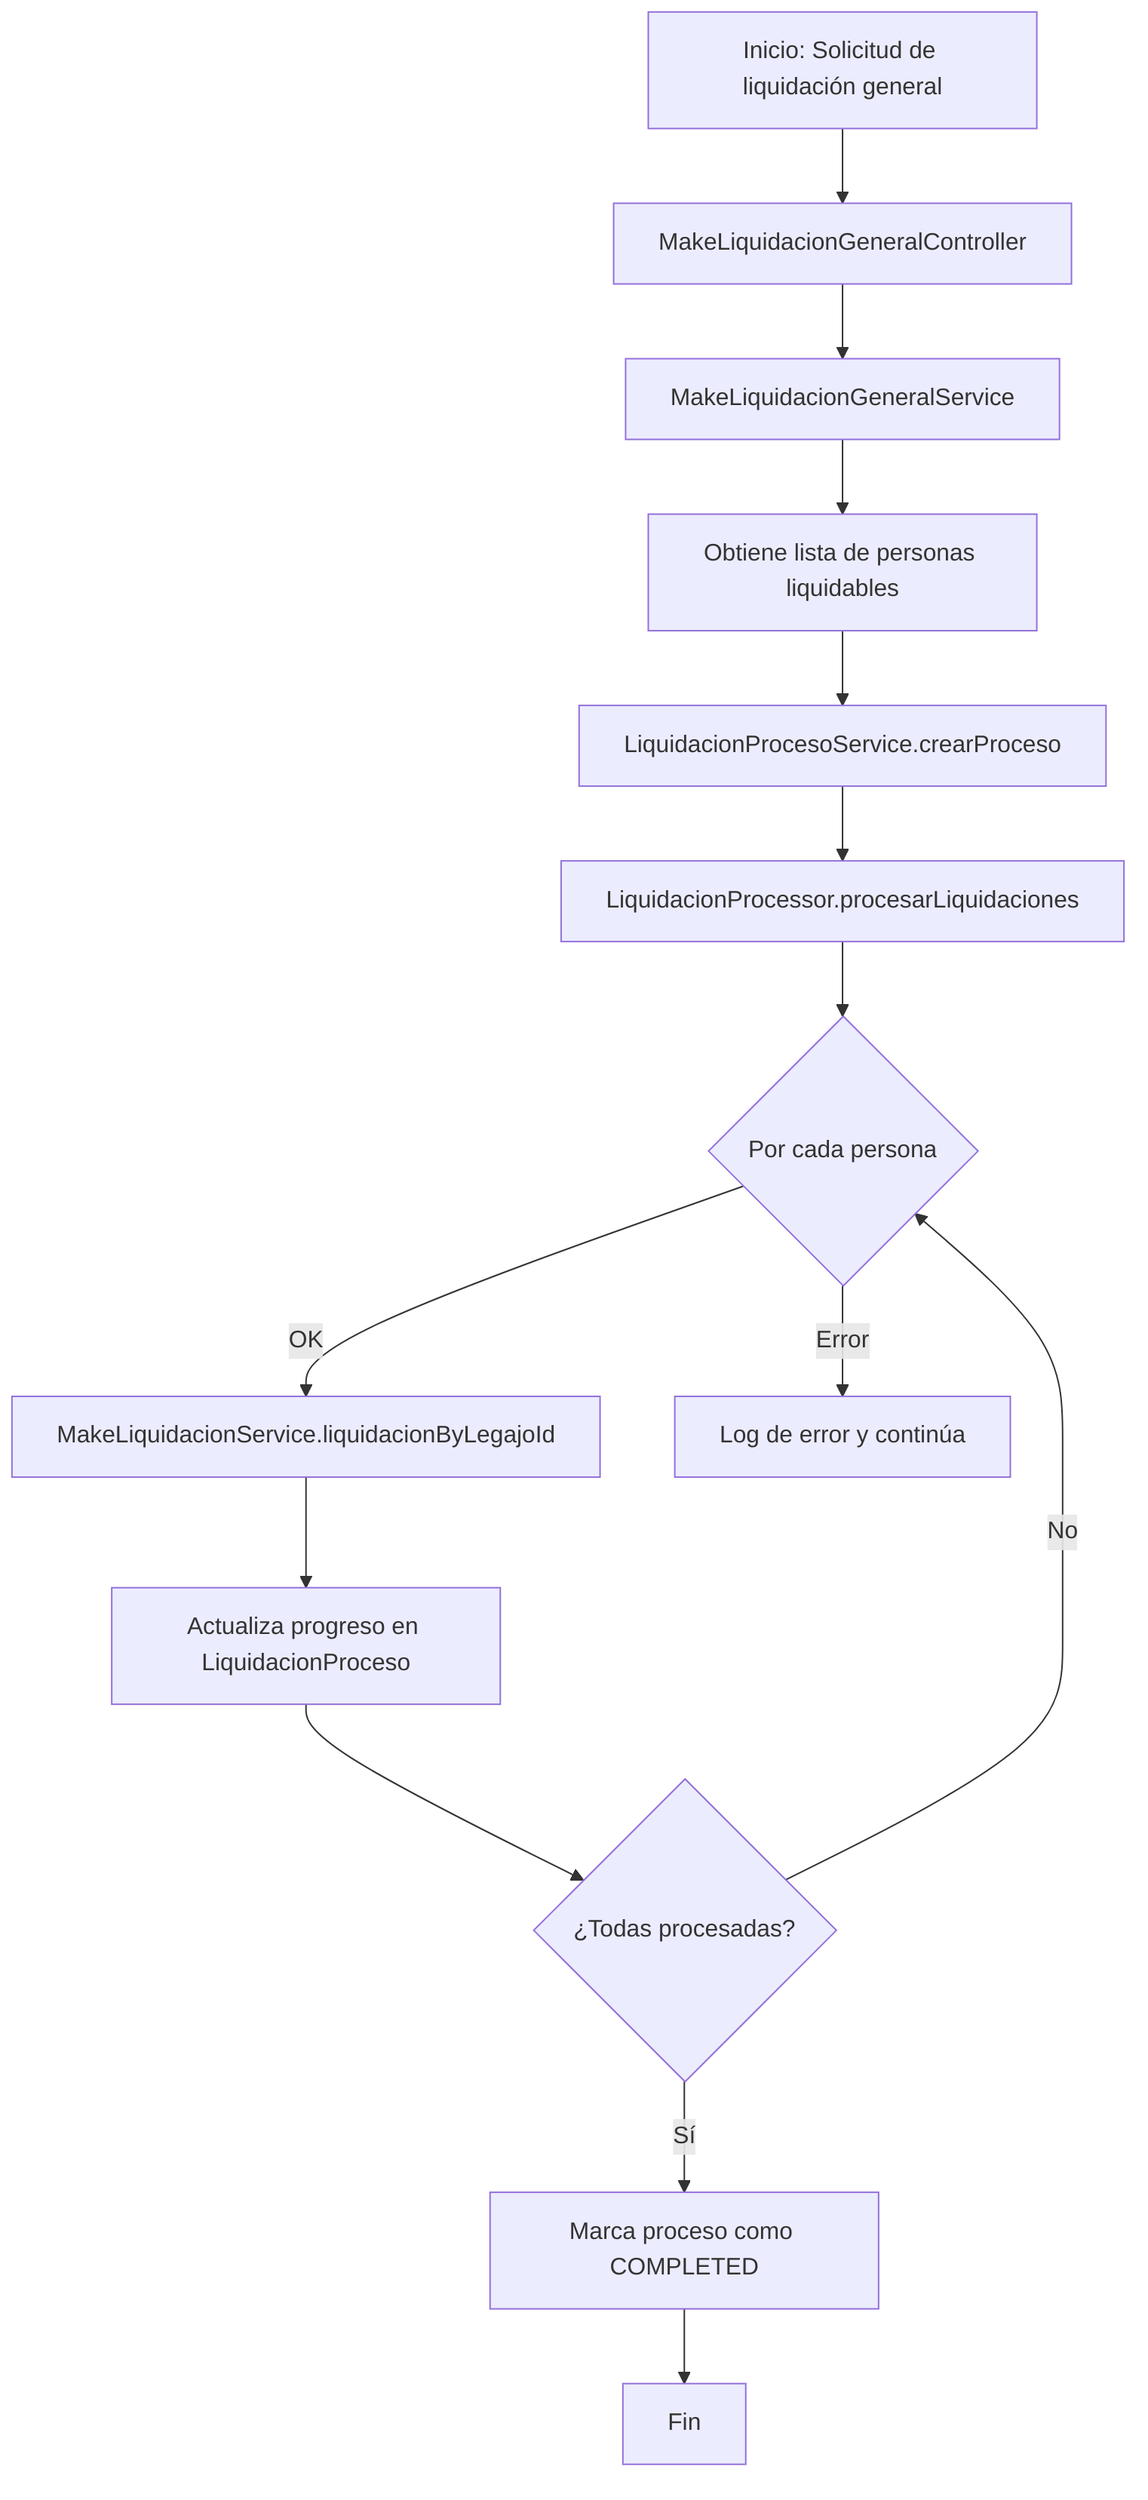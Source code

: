 flowchart TD
    A[Inicio: Solicitud de liquidación general] --> B[MakeLiquidacionGeneralController]
    B --> C[MakeLiquidacionGeneralService]
    C --> D[Obtiene lista de personas liquidables]
    D --> E[LiquidacionProcesoService.crearProceso]
    E --> F[LiquidacionProcessor.procesarLiquidaciones]
    F --> G{Por cada persona}
    G -->|OK| H[MakeLiquidacionService.liquidacionByLegajoId]
    H --> I[Actualiza progreso en LiquidacionProceso]
    G -->|Error| J[Log de error y continúa]
    I --> K{¿Todas procesadas?}
    K -- Sí --> L[Marca proceso como COMPLETED]
    K -- No --> G
    L --> M[Fin]